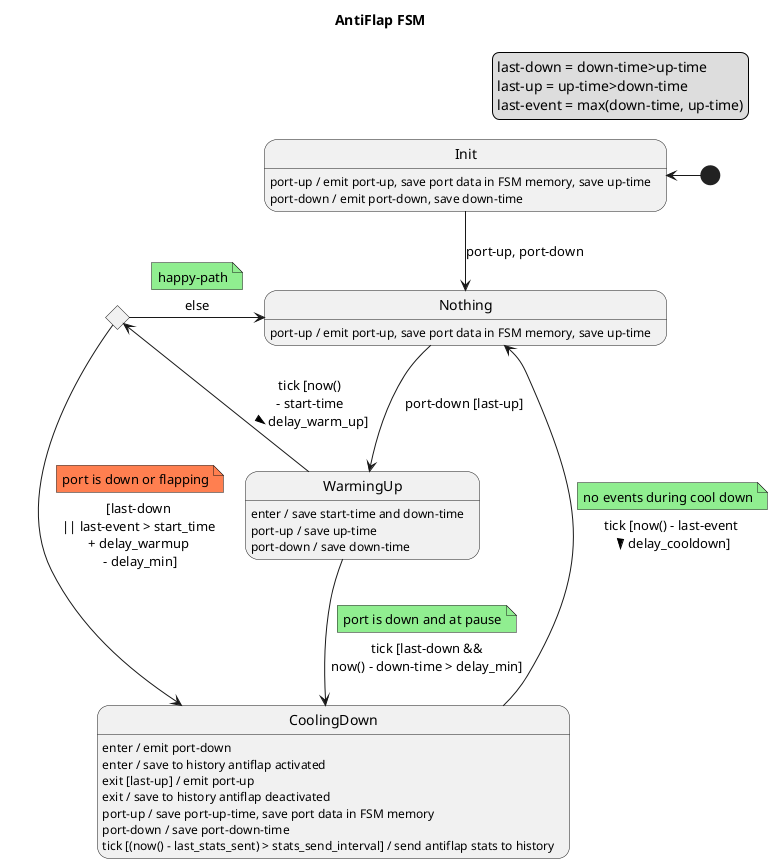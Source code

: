 * Timeouts
- delay_warmup
- delay_min
- delay_cooldown

* Vars
- start-time
- down-time
- up-time

@startuml
title AntiFlap FSM
legend top right
    last-down = down-time>up-time
    last-up = up-time>down-time
    last-event = max(down-time, up-time)
endlegend

[*] -l-> Init

Init --> Nothing : port-up, port-down
Init: port-up / emit port-up, save port data in FSM memory, save up-time
Init: port-down / emit port-down, save down-time

state WarmingUpEnded <<choice>>

Nothing: port-up / emit port-up, save port data in FSM memory, save up-time
Nothing -d-> WarmingUp : port-down [last-up]

WarmingUp: enter / save start-time and down-time
WarmingUp: port-up / save up-time
WarmingUp: port-down / save down-time
WarmingUp -d-> CoolingDown : tick [last-down &&\nnow() - down-time > delay_min]
note top on link #lightgreen: port is down and at pause
WarmingUp -l-> WarmingUpEnded : tick [now() \n- start-time \n> delay_warm_up]

WarmingUpEnded -> CoolingDown : [last-down \n|| last-event > start_time \n+ delay_warmup \n- delay_min]
note top on link #coral: port is down or flapping
WarmingUpEnded -> Nothing : else
note top on link #lightgreen: happy-path

CoolingDown: enter / emit port-down
CoolingDown: enter / save to history antiflap activated
CoolingDown: exit [last-up] / emit port-up
CoolingDown: exit / save to history antiflap deactivated
CoolingDown: port-up / save port-up-time, save port data in FSM memory
CoolingDown: port-down / save port-down-time
CoolingDown: tick [(now() - last_stats_sent) > stats_send_interval] / send antiflap stats to history
CoolingDown -u-> Nothing : tick [now() - last-event \n> delay_cooldown]
note top on link #lightgreen: no events during cool down
@enduml

